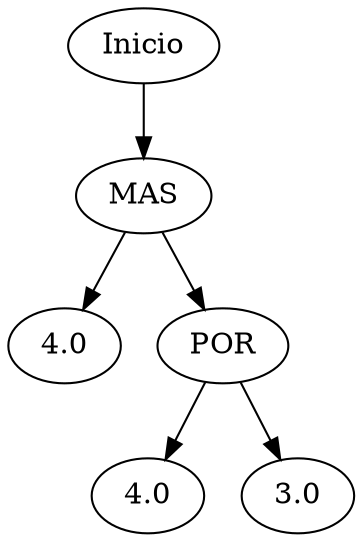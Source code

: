 digraph {
n0[label="Inicio"];
n1[label="MAS"]n0->n1;
n2[label="4.0"]n1->n2;
n3[label="POR"]n1->n3;
n4[label="4.0"]n3->n4;
n5[label="3.0"]n3->n5;
}